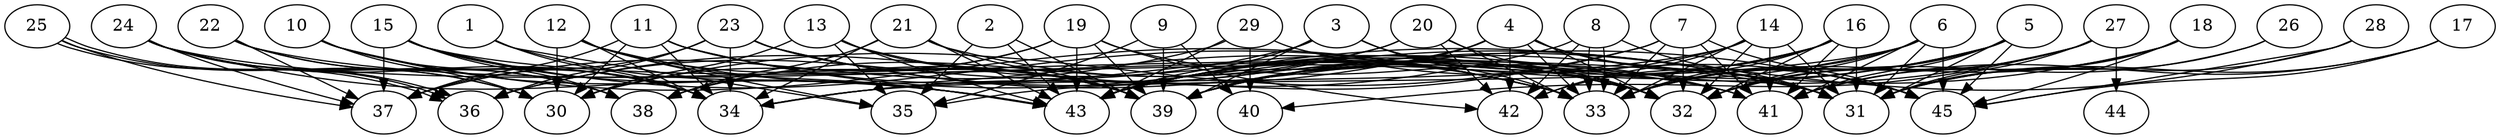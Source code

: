 // DAG automatically generated by daggen at Thu Oct  3 14:07:23 2019
// ./daggen --dot -n 45 --ccr 0.3 --fat 0.9 --regular 0.9 --density 0.6 --mindata 5242880 --maxdata 52428800 
digraph G {
  1 [size="157194240", alpha="0.13", expect_size="47158272"] 
  1 -> 34 [size ="47158272"]
  1 -> 35 [size ="47158272"]
  1 -> 43 [size ="47158272"]
  2 [size="151292587", alpha="0.11", expect_size="45387776"] 
  2 -> 35 [size ="45387776"]
  2 -> 39 [size ="45387776"]
  2 -> 43 [size ="45387776"]
  3 [size="101690027", alpha="0.13", expect_size="30507008"] 
  3 -> 32 [size ="30507008"]
  3 -> 33 [size ="30507008"]
  3 -> 36 [size ="30507008"]
  3 -> 39 [size ="30507008"]
  3 -> 43 [size ="30507008"]
  4 [size="102195200", alpha="0.19", expect_size="30658560"] 
  4 -> 31 [size ="30658560"]
  4 -> 32 [size ="30658560"]
  4 -> 33 [size ="30658560"]
  4 -> 36 [size ="30658560"]
  4 -> 39 [size ="30658560"]
  4 -> 42 [size ="30658560"]
  4 -> 43 [size ="30658560"]
  4 -> 45 [size ="30658560"]
  5 [size="153470293", alpha="0.19", expect_size="46041088"] 
  5 -> 31 [size ="46041088"]
  5 -> 32 [size ="46041088"]
  5 -> 33 [size ="46041088"]
  5 -> 39 [size ="46041088"]
  5 -> 41 [size ="46041088"]
  5 -> 43 [size ="46041088"]
  5 -> 45 [size ="46041088"]
  6 [size="89002667", alpha="0.10", expect_size="26700800"] 
  6 -> 31 [size ="26700800"]
  6 -> 32 [size ="26700800"]
  6 -> 33 [size ="26700800"]
  6 -> 35 [size ="26700800"]
  6 -> 41 [size ="26700800"]
  6 -> 43 [size ="26700800"]
  6 -> 45 [size ="26700800"]
  7 [size="55200427", alpha="0.14", expect_size="16560128"] 
  7 -> 30 [size ="16560128"]
  7 -> 32 [size ="16560128"]
  7 -> 33 [size ="16560128"]
  7 -> 34 [size ="16560128"]
  7 -> 41 [size ="16560128"]
  7 -> 45 [size ="16560128"]
  8 [size="85104640", alpha="0.04", expect_size="25531392"] 
  8 -> 31 [size ="25531392"]
  8 -> 33 [size ="25531392"]
  8 -> 33 [size ="25531392"]
  8 -> 34 [size ="25531392"]
  8 -> 42 [size ="25531392"]
  9 [size="43543893", alpha="0.08", expect_size="13063168"] 
  9 -> 35 [size ="13063168"]
  9 -> 39 [size ="13063168"]
  9 -> 40 [size ="13063168"]
  10 [size="133314560", alpha="0.17", expect_size="39994368"] 
  10 -> 30 [size ="39994368"]
  10 -> 33 [size ="39994368"]
  10 -> 34 [size ="39994368"]
  10 -> 43 [size ="39994368"]
  11 [size="124757333", alpha="0.05", expect_size="37427200"] 
  11 -> 30 [size ="37427200"]
  11 -> 31 [size ="37427200"]
  11 -> 32 [size ="37427200"]
  11 -> 34 [size ="37427200"]
  11 -> 37 [size ="37427200"]
  11 -> 39 [size ="37427200"]
  12 [size="72765440", alpha="0.03", expect_size="21829632"] 
  12 -> 30 [size ="21829632"]
  12 -> 33 [size ="21829632"]
  12 -> 34 [size ="21829632"]
  12 -> 35 [size ="21829632"]
  12 -> 39 [size ="21829632"]
  12 -> 43 [size ="21829632"]
  13 [size="157849600", alpha="0.08", expect_size="47354880"] 
  13 -> 30 [size ="47354880"]
  13 -> 33 [size ="47354880"]
  13 -> 35 [size ="47354880"]
  13 -> 39 [size ="47354880"]
  13 -> 43 [size ="47354880"]
  14 [size="102778880", alpha="0.18", expect_size="30833664"] 
  14 -> 31 [size ="30833664"]
  14 -> 32 [size ="30833664"]
  14 -> 33 [size ="30833664"]
  14 -> 34 [size ="30833664"]
  14 -> 39 [size ="30833664"]
  14 -> 41 [size ="30833664"]
  14 -> 42 [size ="30833664"]
  15 [size="98399573", alpha="0.11", expect_size="29519872"] 
  15 -> 33 [size ="29519872"]
  15 -> 34 [size ="29519872"]
  15 -> 37 [size ="29519872"]
  15 -> 38 [size ="29519872"]
  15 -> 41 [size ="29519872"]
  15 -> 43 [size ="29519872"]
  16 [size="89647787", alpha="0.04", expect_size="26894336"] 
  16 -> 31 [size ="26894336"]
  16 -> 32 [size ="26894336"]
  16 -> 33 [size ="26894336"]
  16 -> 39 [size ="26894336"]
  16 -> 41 [size ="26894336"]
  16 -> 42 [size ="26894336"]
  16 -> 43 [size ="26894336"]
  17 [size="170021547", alpha="0.03", expect_size="51006464"] 
  17 -> 31 [size ="51006464"]
  17 -> 41 [size ="51006464"]
  17 -> 45 [size ="51006464"]
  18 [size="120132267", alpha="0.13", expect_size="36039680"] 
  18 -> 31 [size ="36039680"]
  18 -> 33 [size ="36039680"]
  18 -> 39 [size ="36039680"]
  18 -> 41 [size ="36039680"]
  18 -> 45 [size ="36039680"]
  19 [size="155521707", alpha="0.20", expect_size="46656512"] 
  19 -> 30 [size ="46656512"]
  19 -> 38 [size ="46656512"]
  19 -> 39 [size ="46656512"]
  19 -> 41 [size ="46656512"]
  19 -> 42 [size ="46656512"]
  19 -> 43 [size ="46656512"]
  20 [size="57733120", alpha="0.12", expect_size="17319936"] 
  20 -> 32 [size ="17319936"]
  20 -> 33 [size ="17319936"]
  20 -> 34 [size ="17319936"]
  20 -> 38 [size ="17319936"]
  20 -> 42 [size ="17319936"]
  21 [size="34631680", alpha="0.02", expect_size="10389504"] 
  21 -> 32 [size ="10389504"]
  21 -> 34 [size ="10389504"]
  21 -> 38 [size ="10389504"]
  21 -> 39 [size ="10389504"]
  21 -> 43 [size ="10389504"]
  22 [size="71782400", alpha="0.08", expect_size="21534720"] 
  22 -> 31 [size ="21534720"]
  22 -> 34 [size ="21534720"]
  22 -> 37 [size ="21534720"]
  22 -> 38 [size ="21534720"]
  23 [size="97993387", alpha="0.06", expect_size="29398016"] 
  23 -> 31 [size ="29398016"]
  23 -> 34 [size ="29398016"]
  23 -> 36 [size ="29398016"]
  23 -> 37 [size ="29398016"]
  23 -> 39 [size ="29398016"]
  23 -> 45 [size ="29398016"]
  24 [size="161187840", alpha="0.14", expect_size="48356352"] 
  24 -> 30 [size ="48356352"]
  24 -> 34 [size ="48356352"]
  24 -> 36 [size ="48356352"]
  24 -> 37 [size ="48356352"]
  24 -> 38 [size ="48356352"]
  24 -> 41 [size ="48356352"]
  24 -> 43 [size ="48356352"]
  25 [size="143295147", alpha="0.20", expect_size="42988544"] 
  25 -> 30 [size ="42988544"]
  25 -> 36 [size ="42988544"]
  25 -> 36 [size ="42988544"]
  25 -> 37 [size ="42988544"]
  26 [size="72830293", alpha="0.14", expect_size="21849088"] 
  26 -> 31 [size ="21849088"]
  26 -> 32 [size ="21849088"]
  27 [size="104328533", alpha="0.14", expect_size="31298560"] 
  27 -> 31 [size ="31298560"]
  27 -> 32 [size ="31298560"]
  27 -> 33 [size ="31298560"]
  27 -> 40 [size ="31298560"]
  27 -> 43 [size ="31298560"]
  27 -> 44 [size ="31298560"]
  28 [size="128846507", alpha="0.02", expect_size="38653952"] 
  28 -> 31 [size ="38653952"]
  28 -> 43 [size ="38653952"]
  28 -> 45 [size ="38653952"]
  29 [size="72833707", alpha="0.13", expect_size="21850112"] 
  29 -> 37 [size ="21850112"]
  29 -> 40 [size ="21850112"]
  29 -> 43 [size ="21850112"]
  29 -> 45 [size ="21850112"]
  30 [size="71587840", alpha="0.19", expect_size="21476352"] 
  31 [size="164611413", alpha="0.19", expect_size="49383424"] 
  32 [size="19770027", alpha="0.06", expect_size="5931008"] 
  33 [size="85452800", alpha="0.10", expect_size="25635840"] 
  34 [size="131300693", alpha="0.06", expect_size="39390208"] 
  35 [size="84756480", alpha="0.11", expect_size="25426944"] 
  36 [size="81810773", alpha="0.06", expect_size="24543232"] 
  37 [size="36706987", alpha="0.01", expect_size="11012096"] 
  38 [size="144459093", alpha="0.08", expect_size="43337728"] 
  39 [size="158122667", alpha="0.13", expect_size="47436800"] 
  40 [size="103768747", alpha="0.03", expect_size="31130624"] 
  41 [size="97235627", alpha="0.15", expect_size="29170688"] 
  42 [size="88521387", alpha="0.14", expect_size="26556416"] 
  43 [size="132918613", alpha="0.04", expect_size="39875584"] 
  44 [size="56221013", alpha="0.11", expect_size="16866304"] 
  45 [size="101027840", alpha="0.15", expect_size="30308352"] 
}
